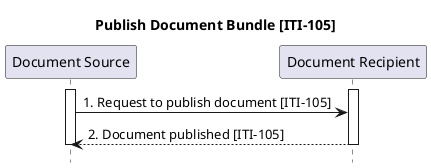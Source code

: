 @startuml
title Publish Document Bundle [ITI-105]
hide footbox
participant "Document Source" as DocumentSource
participant "Document Recipient" as DocumentRecipient
activate "DocumentSource"
activate "DocumentRecipient"
"DocumentSource" -> "DocumentRecipient" : 1. Request to publish document [ITI-105]
"DocumentRecipient" --> "DocumentSource" : 2. Document published [ITI-105]
deactivate "DocumentSource"
deactivate "DocumentRecipient"
@enduml
